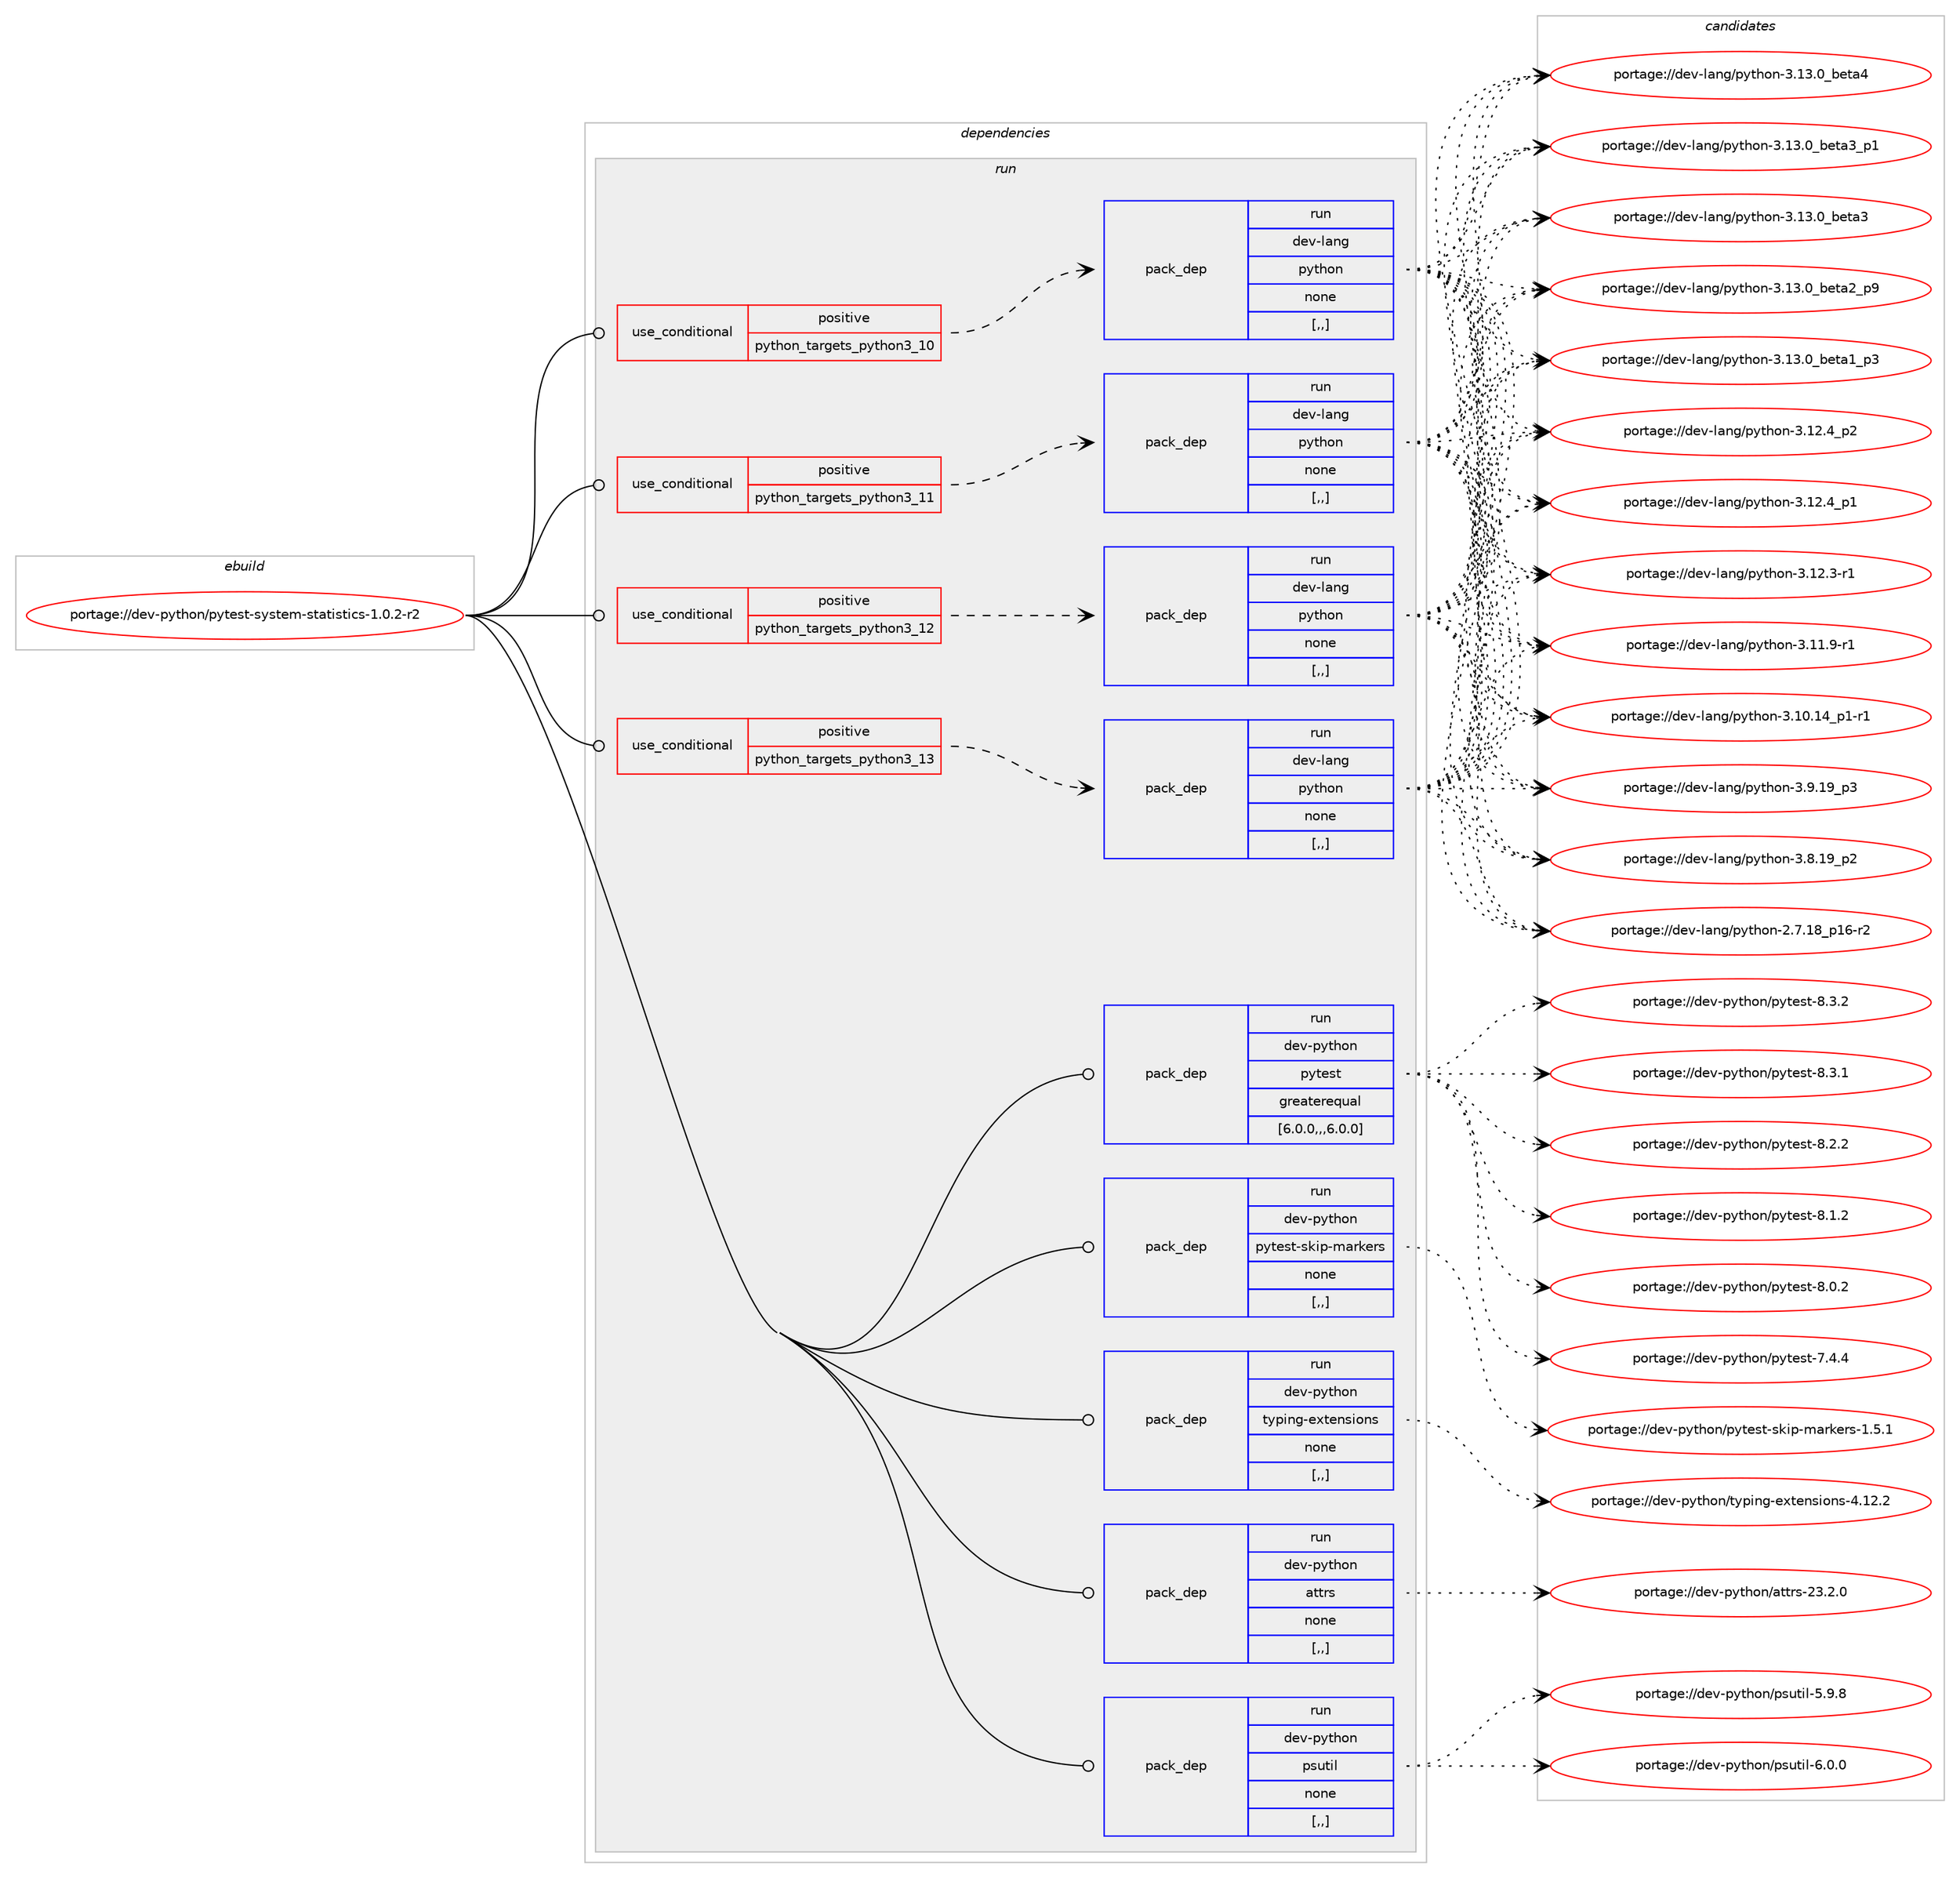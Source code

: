digraph prolog {

# *************
# Graph options
# *************

newrank=true;
concentrate=true;
compound=true;
graph [rankdir=LR,fontname=Helvetica,fontsize=10,ranksep=1.5];#, ranksep=2.5, nodesep=0.2];
edge  [arrowhead=vee];
node  [fontname=Helvetica,fontsize=10];

# **********
# The ebuild
# **********

subgraph cluster_leftcol {
color=gray;
label=<<i>ebuild</i>>;
id [label="portage://dev-python/pytest-system-statistics-1.0.2-r2", color=red, width=4, href="../dev-python/pytest-system-statistics-1.0.2-r2.svg"];
}

# ****************
# The dependencies
# ****************

subgraph cluster_midcol {
color=gray;
label=<<i>dependencies</i>>;
subgraph cluster_compile {
fillcolor="#eeeeee";
style=filled;
label=<<i>compile</i>>;
}
subgraph cluster_compileandrun {
fillcolor="#eeeeee";
style=filled;
label=<<i>compile and run</i>>;
}
subgraph cluster_run {
fillcolor="#eeeeee";
style=filled;
label=<<i>run</i>>;
subgraph cond38160 {
dependency159827 [label=<<TABLE BORDER="0" CELLBORDER="1" CELLSPACING="0" CELLPADDING="4"><TR><TD ROWSPAN="3" CELLPADDING="10">use_conditional</TD></TR><TR><TD>positive</TD></TR><TR><TD>python_targets_python3_10</TD></TR></TABLE>>, shape=none, color=red];
subgraph pack120398 {
dependency159828 [label=<<TABLE BORDER="0" CELLBORDER="1" CELLSPACING="0" CELLPADDING="4" WIDTH="220"><TR><TD ROWSPAN="6" CELLPADDING="30">pack_dep</TD></TR><TR><TD WIDTH="110">run</TD></TR><TR><TD>dev-lang</TD></TR><TR><TD>python</TD></TR><TR><TD>none</TD></TR><TR><TD>[,,]</TD></TR></TABLE>>, shape=none, color=blue];
}
dependency159827:e -> dependency159828:w [weight=20,style="dashed",arrowhead="vee"];
}
id:e -> dependency159827:w [weight=20,style="solid",arrowhead="odot"];
subgraph cond38161 {
dependency159829 [label=<<TABLE BORDER="0" CELLBORDER="1" CELLSPACING="0" CELLPADDING="4"><TR><TD ROWSPAN="3" CELLPADDING="10">use_conditional</TD></TR><TR><TD>positive</TD></TR><TR><TD>python_targets_python3_11</TD></TR></TABLE>>, shape=none, color=red];
subgraph pack120399 {
dependency159830 [label=<<TABLE BORDER="0" CELLBORDER="1" CELLSPACING="0" CELLPADDING="4" WIDTH="220"><TR><TD ROWSPAN="6" CELLPADDING="30">pack_dep</TD></TR><TR><TD WIDTH="110">run</TD></TR><TR><TD>dev-lang</TD></TR><TR><TD>python</TD></TR><TR><TD>none</TD></TR><TR><TD>[,,]</TD></TR></TABLE>>, shape=none, color=blue];
}
dependency159829:e -> dependency159830:w [weight=20,style="dashed",arrowhead="vee"];
}
id:e -> dependency159829:w [weight=20,style="solid",arrowhead="odot"];
subgraph cond38162 {
dependency159831 [label=<<TABLE BORDER="0" CELLBORDER="1" CELLSPACING="0" CELLPADDING="4"><TR><TD ROWSPAN="3" CELLPADDING="10">use_conditional</TD></TR><TR><TD>positive</TD></TR><TR><TD>python_targets_python3_12</TD></TR></TABLE>>, shape=none, color=red];
subgraph pack120400 {
dependency159832 [label=<<TABLE BORDER="0" CELLBORDER="1" CELLSPACING="0" CELLPADDING="4" WIDTH="220"><TR><TD ROWSPAN="6" CELLPADDING="30">pack_dep</TD></TR><TR><TD WIDTH="110">run</TD></TR><TR><TD>dev-lang</TD></TR><TR><TD>python</TD></TR><TR><TD>none</TD></TR><TR><TD>[,,]</TD></TR></TABLE>>, shape=none, color=blue];
}
dependency159831:e -> dependency159832:w [weight=20,style="dashed",arrowhead="vee"];
}
id:e -> dependency159831:w [weight=20,style="solid",arrowhead="odot"];
subgraph cond38163 {
dependency159833 [label=<<TABLE BORDER="0" CELLBORDER="1" CELLSPACING="0" CELLPADDING="4"><TR><TD ROWSPAN="3" CELLPADDING="10">use_conditional</TD></TR><TR><TD>positive</TD></TR><TR><TD>python_targets_python3_13</TD></TR></TABLE>>, shape=none, color=red];
subgraph pack120401 {
dependency159834 [label=<<TABLE BORDER="0" CELLBORDER="1" CELLSPACING="0" CELLPADDING="4" WIDTH="220"><TR><TD ROWSPAN="6" CELLPADDING="30">pack_dep</TD></TR><TR><TD WIDTH="110">run</TD></TR><TR><TD>dev-lang</TD></TR><TR><TD>python</TD></TR><TR><TD>none</TD></TR><TR><TD>[,,]</TD></TR></TABLE>>, shape=none, color=blue];
}
dependency159833:e -> dependency159834:w [weight=20,style="dashed",arrowhead="vee"];
}
id:e -> dependency159833:w [weight=20,style="solid",arrowhead="odot"];
subgraph pack120402 {
dependency159835 [label=<<TABLE BORDER="0" CELLBORDER="1" CELLSPACING="0" CELLPADDING="4" WIDTH="220"><TR><TD ROWSPAN="6" CELLPADDING="30">pack_dep</TD></TR><TR><TD WIDTH="110">run</TD></TR><TR><TD>dev-python</TD></TR><TR><TD>attrs</TD></TR><TR><TD>none</TD></TR><TR><TD>[,,]</TD></TR></TABLE>>, shape=none, color=blue];
}
id:e -> dependency159835:w [weight=20,style="solid",arrowhead="odot"];
subgraph pack120403 {
dependency159836 [label=<<TABLE BORDER="0" CELLBORDER="1" CELLSPACING="0" CELLPADDING="4" WIDTH="220"><TR><TD ROWSPAN="6" CELLPADDING="30">pack_dep</TD></TR><TR><TD WIDTH="110">run</TD></TR><TR><TD>dev-python</TD></TR><TR><TD>psutil</TD></TR><TR><TD>none</TD></TR><TR><TD>[,,]</TD></TR></TABLE>>, shape=none, color=blue];
}
id:e -> dependency159836:w [weight=20,style="solid",arrowhead="odot"];
subgraph pack120404 {
dependency159837 [label=<<TABLE BORDER="0" CELLBORDER="1" CELLSPACING="0" CELLPADDING="4" WIDTH="220"><TR><TD ROWSPAN="6" CELLPADDING="30">pack_dep</TD></TR><TR><TD WIDTH="110">run</TD></TR><TR><TD>dev-python</TD></TR><TR><TD>pytest</TD></TR><TR><TD>greaterequal</TD></TR><TR><TD>[6.0.0,,,6.0.0]</TD></TR></TABLE>>, shape=none, color=blue];
}
id:e -> dependency159837:w [weight=20,style="solid",arrowhead="odot"];
subgraph pack120405 {
dependency159838 [label=<<TABLE BORDER="0" CELLBORDER="1" CELLSPACING="0" CELLPADDING="4" WIDTH="220"><TR><TD ROWSPAN="6" CELLPADDING="30">pack_dep</TD></TR><TR><TD WIDTH="110">run</TD></TR><TR><TD>dev-python</TD></TR><TR><TD>pytest-skip-markers</TD></TR><TR><TD>none</TD></TR><TR><TD>[,,]</TD></TR></TABLE>>, shape=none, color=blue];
}
id:e -> dependency159838:w [weight=20,style="solid",arrowhead="odot"];
subgraph pack120406 {
dependency159839 [label=<<TABLE BORDER="0" CELLBORDER="1" CELLSPACING="0" CELLPADDING="4" WIDTH="220"><TR><TD ROWSPAN="6" CELLPADDING="30">pack_dep</TD></TR><TR><TD WIDTH="110">run</TD></TR><TR><TD>dev-python</TD></TR><TR><TD>typing-extensions</TD></TR><TR><TD>none</TD></TR><TR><TD>[,,]</TD></TR></TABLE>>, shape=none, color=blue];
}
id:e -> dependency159839:w [weight=20,style="solid",arrowhead="odot"];
}
}

# **************
# The candidates
# **************

subgraph cluster_choices {
rank=same;
color=gray;
label=<<i>candidates</i>>;

subgraph choice120398 {
color=black;
nodesep=1;
choice1001011184510897110103471121211161041111104551464951464895981011169752 [label="portage://dev-lang/python-3.13.0_beta4", color=red, width=4,href="../dev-lang/python-3.13.0_beta4.svg"];
choice10010111845108971101034711212111610411111045514649514648959810111697519511249 [label="portage://dev-lang/python-3.13.0_beta3_p1", color=red, width=4,href="../dev-lang/python-3.13.0_beta3_p1.svg"];
choice1001011184510897110103471121211161041111104551464951464895981011169751 [label="portage://dev-lang/python-3.13.0_beta3", color=red, width=4,href="../dev-lang/python-3.13.0_beta3.svg"];
choice10010111845108971101034711212111610411111045514649514648959810111697509511257 [label="portage://dev-lang/python-3.13.0_beta2_p9", color=red, width=4,href="../dev-lang/python-3.13.0_beta2_p9.svg"];
choice10010111845108971101034711212111610411111045514649514648959810111697499511251 [label="portage://dev-lang/python-3.13.0_beta1_p3", color=red, width=4,href="../dev-lang/python-3.13.0_beta1_p3.svg"];
choice100101118451089711010347112121116104111110455146495046529511250 [label="portage://dev-lang/python-3.12.4_p2", color=red, width=4,href="../dev-lang/python-3.12.4_p2.svg"];
choice100101118451089711010347112121116104111110455146495046529511249 [label="portage://dev-lang/python-3.12.4_p1", color=red, width=4,href="../dev-lang/python-3.12.4_p1.svg"];
choice100101118451089711010347112121116104111110455146495046514511449 [label="portage://dev-lang/python-3.12.3-r1", color=red, width=4,href="../dev-lang/python-3.12.3-r1.svg"];
choice100101118451089711010347112121116104111110455146494946574511449 [label="portage://dev-lang/python-3.11.9-r1", color=red, width=4,href="../dev-lang/python-3.11.9-r1.svg"];
choice100101118451089711010347112121116104111110455146494846495295112494511449 [label="portage://dev-lang/python-3.10.14_p1-r1", color=red, width=4,href="../dev-lang/python-3.10.14_p1-r1.svg"];
choice100101118451089711010347112121116104111110455146574649579511251 [label="portage://dev-lang/python-3.9.19_p3", color=red, width=4,href="../dev-lang/python-3.9.19_p3.svg"];
choice100101118451089711010347112121116104111110455146564649579511250 [label="portage://dev-lang/python-3.8.19_p2", color=red, width=4,href="../dev-lang/python-3.8.19_p2.svg"];
choice100101118451089711010347112121116104111110455046554649569511249544511450 [label="portage://dev-lang/python-2.7.18_p16-r2", color=red, width=4,href="../dev-lang/python-2.7.18_p16-r2.svg"];
dependency159828:e -> choice1001011184510897110103471121211161041111104551464951464895981011169752:w [style=dotted,weight="100"];
dependency159828:e -> choice10010111845108971101034711212111610411111045514649514648959810111697519511249:w [style=dotted,weight="100"];
dependency159828:e -> choice1001011184510897110103471121211161041111104551464951464895981011169751:w [style=dotted,weight="100"];
dependency159828:e -> choice10010111845108971101034711212111610411111045514649514648959810111697509511257:w [style=dotted,weight="100"];
dependency159828:e -> choice10010111845108971101034711212111610411111045514649514648959810111697499511251:w [style=dotted,weight="100"];
dependency159828:e -> choice100101118451089711010347112121116104111110455146495046529511250:w [style=dotted,weight="100"];
dependency159828:e -> choice100101118451089711010347112121116104111110455146495046529511249:w [style=dotted,weight="100"];
dependency159828:e -> choice100101118451089711010347112121116104111110455146495046514511449:w [style=dotted,weight="100"];
dependency159828:e -> choice100101118451089711010347112121116104111110455146494946574511449:w [style=dotted,weight="100"];
dependency159828:e -> choice100101118451089711010347112121116104111110455146494846495295112494511449:w [style=dotted,weight="100"];
dependency159828:e -> choice100101118451089711010347112121116104111110455146574649579511251:w [style=dotted,weight="100"];
dependency159828:e -> choice100101118451089711010347112121116104111110455146564649579511250:w [style=dotted,weight="100"];
dependency159828:e -> choice100101118451089711010347112121116104111110455046554649569511249544511450:w [style=dotted,weight="100"];
}
subgraph choice120399 {
color=black;
nodesep=1;
choice1001011184510897110103471121211161041111104551464951464895981011169752 [label="portage://dev-lang/python-3.13.0_beta4", color=red, width=4,href="../dev-lang/python-3.13.0_beta4.svg"];
choice10010111845108971101034711212111610411111045514649514648959810111697519511249 [label="portage://dev-lang/python-3.13.0_beta3_p1", color=red, width=4,href="../dev-lang/python-3.13.0_beta3_p1.svg"];
choice1001011184510897110103471121211161041111104551464951464895981011169751 [label="portage://dev-lang/python-3.13.0_beta3", color=red, width=4,href="../dev-lang/python-3.13.0_beta3.svg"];
choice10010111845108971101034711212111610411111045514649514648959810111697509511257 [label="portage://dev-lang/python-3.13.0_beta2_p9", color=red, width=4,href="../dev-lang/python-3.13.0_beta2_p9.svg"];
choice10010111845108971101034711212111610411111045514649514648959810111697499511251 [label="portage://dev-lang/python-3.13.0_beta1_p3", color=red, width=4,href="../dev-lang/python-3.13.0_beta1_p3.svg"];
choice100101118451089711010347112121116104111110455146495046529511250 [label="portage://dev-lang/python-3.12.4_p2", color=red, width=4,href="../dev-lang/python-3.12.4_p2.svg"];
choice100101118451089711010347112121116104111110455146495046529511249 [label="portage://dev-lang/python-3.12.4_p1", color=red, width=4,href="../dev-lang/python-3.12.4_p1.svg"];
choice100101118451089711010347112121116104111110455146495046514511449 [label="portage://dev-lang/python-3.12.3-r1", color=red, width=4,href="../dev-lang/python-3.12.3-r1.svg"];
choice100101118451089711010347112121116104111110455146494946574511449 [label="portage://dev-lang/python-3.11.9-r1", color=red, width=4,href="../dev-lang/python-3.11.9-r1.svg"];
choice100101118451089711010347112121116104111110455146494846495295112494511449 [label="portage://dev-lang/python-3.10.14_p1-r1", color=red, width=4,href="../dev-lang/python-3.10.14_p1-r1.svg"];
choice100101118451089711010347112121116104111110455146574649579511251 [label="portage://dev-lang/python-3.9.19_p3", color=red, width=4,href="../dev-lang/python-3.9.19_p3.svg"];
choice100101118451089711010347112121116104111110455146564649579511250 [label="portage://dev-lang/python-3.8.19_p2", color=red, width=4,href="../dev-lang/python-3.8.19_p2.svg"];
choice100101118451089711010347112121116104111110455046554649569511249544511450 [label="portage://dev-lang/python-2.7.18_p16-r2", color=red, width=4,href="../dev-lang/python-2.7.18_p16-r2.svg"];
dependency159830:e -> choice1001011184510897110103471121211161041111104551464951464895981011169752:w [style=dotted,weight="100"];
dependency159830:e -> choice10010111845108971101034711212111610411111045514649514648959810111697519511249:w [style=dotted,weight="100"];
dependency159830:e -> choice1001011184510897110103471121211161041111104551464951464895981011169751:w [style=dotted,weight="100"];
dependency159830:e -> choice10010111845108971101034711212111610411111045514649514648959810111697509511257:w [style=dotted,weight="100"];
dependency159830:e -> choice10010111845108971101034711212111610411111045514649514648959810111697499511251:w [style=dotted,weight="100"];
dependency159830:e -> choice100101118451089711010347112121116104111110455146495046529511250:w [style=dotted,weight="100"];
dependency159830:e -> choice100101118451089711010347112121116104111110455146495046529511249:w [style=dotted,weight="100"];
dependency159830:e -> choice100101118451089711010347112121116104111110455146495046514511449:w [style=dotted,weight="100"];
dependency159830:e -> choice100101118451089711010347112121116104111110455146494946574511449:w [style=dotted,weight="100"];
dependency159830:e -> choice100101118451089711010347112121116104111110455146494846495295112494511449:w [style=dotted,weight="100"];
dependency159830:e -> choice100101118451089711010347112121116104111110455146574649579511251:w [style=dotted,weight="100"];
dependency159830:e -> choice100101118451089711010347112121116104111110455146564649579511250:w [style=dotted,weight="100"];
dependency159830:e -> choice100101118451089711010347112121116104111110455046554649569511249544511450:w [style=dotted,weight="100"];
}
subgraph choice120400 {
color=black;
nodesep=1;
choice1001011184510897110103471121211161041111104551464951464895981011169752 [label="portage://dev-lang/python-3.13.0_beta4", color=red, width=4,href="../dev-lang/python-3.13.0_beta4.svg"];
choice10010111845108971101034711212111610411111045514649514648959810111697519511249 [label="portage://dev-lang/python-3.13.0_beta3_p1", color=red, width=4,href="../dev-lang/python-3.13.0_beta3_p1.svg"];
choice1001011184510897110103471121211161041111104551464951464895981011169751 [label="portage://dev-lang/python-3.13.0_beta3", color=red, width=4,href="../dev-lang/python-3.13.0_beta3.svg"];
choice10010111845108971101034711212111610411111045514649514648959810111697509511257 [label="portage://dev-lang/python-3.13.0_beta2_p9", color=red, width=4,href="../dev-lang/python-3.13.0_beta2_p9.svg"];
choice10010111845108971101034711212111610411111045514649514648959810111697499511251 [label="portage://dev-lang/python-3.13.0_beta1_p3", color=red, width=4,href="../dev-lang/python-3.13.0_beta1_p3.svg"];
choice100101118451089711010347112121116104111110455146495046529511250 [label="portage://dev-lang/python-3.12.4_p2", color=red, width=4,href="../dev-lang/python-3.12.4_p2.svg"];
choice100101118451089711010347112121116104111110455146495046529511249 [label="portage://dev-lang/python-3.12.4_p1", color=red, width=4,href="../dev-lang/python-3.12.4_p1.svg"];
choice100101118451089711010347112121116104111110455146495046514511449 [label="portage://dev-lang/python-3.12.3-r1", color=red, width=4,href="../dev-lang/python-3.12.3-r1.svg"];
choice100101118451089711010347112121116104111110455146494946574511449 [label="portage://dev-lang/python-3.11.9-r1", color=red, width=4,href="../dev-lang/python-3.11.9-r1.svg"];
choice100101118451089711010347112121116104111110455146494846495295112494511449 [label="portage://dev-lang/python-3.10.14_p1-r1", color=red, width=4,href="../dev-lang/python-3.10.14_p1-r1.svg"];
choice100101118451089711010347112121116104111110455146574649579511251 [label="portage://dev-lang/python-3.9.19_p3", color=red, width=4,href="../dev-lang/python-3.9.19_p3.svg"];
choice100101118451089711010347112121116104111110455146564649579511250 [label="portage://dev-lang/python-3.8.19_p2", color=red, width=4,href="../dev-lang/python-3.8.19_p2.svg"];
choice100101118451089711010347112121116104111110455046554649569511249544511450 [label="portage://dev-lang/python-2.7.18_p16-r2", color=red, width=4,href="../dev-lang/python-2.7.18_p16-r2.svg"];
dependency159832:e -> choice1001011184510897110103471121211161041111104551464951464895981011169752:w [style=dotted,weight="100"];
dependency159832:e -> choice10010111845108971101034711212111610411111045514649514648959810111697519511249:w [style=dotted,weight="100"];
dependency159832:e -> choice1001011184510897110103471121211161041111104551464951464895981011169751:w [style=dotted,weight="100"];
dependency159832:e -> choice10010111845108971101034711212111610411111045514649514648959810111697509511257:w [style=dotted,weight="100"];
dependency159832:e -> choice10010111845108971101034711212111610411111045514649514648959810111697499511251:w [style=dotted,weight="100"];
dependency159832:e -> choice100101118451089711010347112121116104111110455146495046529511250:w [style=dotted,weight="100"];
dependency159832:e -> choice100101118451089711010347112121116104111110455146495046529511249:w [style=dotted,weight="100"];
dependency159832:e -> choice100101118451089711010347112121116104111110455146495046514511449:w [style=dotted,weight="100"];
dependency159832:e -> choice100101118451089711010347112121116104111110455146494946574511449:w [style=dotted,weight="100"];
dependency159832:e -> choice100101118451089711010347112121116104111110455146494846495295112494511449:w [style=dotted,weight="100"];
dependency159832:e -> choice100101118451089711010347112121116104111110455146574649579511251:w [style=dotted,weight="100"];
dependency159832:e -> choice100101118451089711010347112121116104111110455146564649579511250:w [style=dotted,weight="100"];
dependency159832:e -> choice100101118451089711010347112121116104111110455046554649569511249544511450:w [style=dotted,weight="100"];
}
subgraph choice120401 {
color=black;
nodesep=1;
choice1001011184510897110103471121211161041111104551464951464895981011169752 [label="portage://dev-lang/python-3.13.0_beta4", color=red, width=4,href="../dev-lang/python-3.13.0_beta4.svg"];
choice10010111845108971101034711212111610411111045514649514648959810111697519511249 [label="portage://dev-lang/python-3.13.0_beta3_p1", color=red, width=4,href="../dev-lang/python-3.13.0_beta3_p1.svg"];
choice1001011184510897110103471121211161041111104551464951464895981011169751 [label="portage://dev-lang/python-3.13.0_beta3", color=red, width=4,href="../dev-lang/python-3.13.0_beta3.svg"];
choice10010111845108971101034711212111610411111045514649514648959810111697509511257 [label="portage://dev-lang/python-3.13.0_beta2_p9", color=red, width=4,href="../dev-lang/python-3.13.0_beta2_p9.svg"];
choice10010111845108971101034711212111610411111045514649514648959810111697499511251 [label="portage://dev-lang/python-3.13.0_beta1_p3", color=red, width=4,href="../dev-lang/python-3.13.0_beta1_p3.svg"];
choice100101118451089711010347112121116104111110455146495046529511250 [label="portage://dev-lang/python-3.12.4_p2", color=red, width=4,href="../dev-lang/python-3.12.4_p2.svg"];
choice100101118451089711010347112121116104111110455146495046529511249 [label="portage://dev-lang/python-3.12.4_p1", color=red, width=4,href="../dev-lang/python-3.12.4_p1.svg"];
choice100101118451089711010347112121116104111110455146495046514511449 [label="portage://dev-lang/python-3.12.3-r1", color=red, width=4,href="../dev-lang/python-3.12.3-r1.svg"];
choice100101118451089711010347112121116104111110455146494946574511449 [label="portage://dev-lang/python-3.11.9-r1", color=red, width=4,href="../dev-lang/python-3.11.9-r1.svg"];
choice100101118451089711010347112121116104111110455146494846495295112494511449 [label="portage://dev-lang/python-3.10.14_p1-r1", color=red, width=4,href="../dev-lang/python-3.10.14_p1-r1.svg"];
choice100101118451089711010347112121116104111110455146574649579511251 [label="portage://dev-lang/python-3.9.19_p3", color=red, width=4,href="../dev-lang/python-3.9.19_p3.svg"];
choice100101118451089711010347112121116104111110455146564649579511250 [label="portage://dev-lang/python-3.8.19_p2", color=red, width=4,href="../dev-lang/python-3.8.19_p2.svg"];
choice100101118451089711010347112121116104111110455046554649569511249544511450 [label="portage://dev-lang/python-2.7.18_p16-r2", color=red, width=4,href="../dev-lang/python-2.7.18_p16-r2.svg"];
dependency159834:e -> choice1001011184510897110103471121211161041111104551464951464895981011169752:w [style=dotted,weight="100"];
dependency159834:e -> choice10010111845108971101034711212111610411111045514649514648959810111697519511249:w [style=dotted,weight="100"];
dependency159834:e -> choice1001011184510897110103471121211161041111104551464951464895981011169751:w [style=dotted,weight="100"];
dependency159834:e -> choice10010111845108971101034711212111610411111045514649514648959810111697509511257:w [style=dotted,weight="100"];
dependency159834:e -> choice10010111845108971101034711212111610411111045514649514648959810111697499511251:w [style=dotted,weight="100"];
dependency159834:e -> choice100101118451089711010347112121116104111110455146495046529511250:w [style=dotted,weight="100"];
dependency159834:e -> choice100101118451089711010347112121116104111110455146495046529511249:w [style=dotted,weight="100"];
dependency159834:e -> choice100101118451089711010347112121116104111110455146495046514511449:w [style=dotted,weight="100"];
dependency159834:e -> choice100101118451089711010347112121116104111110455146494946574511449:w [style=dotted,weight="100"];
dependency159834:e -> choice100101118451089711010347112121116104111110455146494846495295112494511449:w [style=dotted,weight="100"];
dependency159834:e -> choice100101118451089711010347112121116104111110455146574649579511251:w [style=dotted,weight="100"];
dependency159834:e -> choice100101118451089711010347112121116104111110455146564649579511250:w [style=dotted,weight="100"];
dependency159834:e -> choice100101118451089711010347112121116104111110455046554649569511249544511450:w [style=dotted,weight="100"];
}
subgraph choice120402 {
color=black;
nodesep=1;
choice10010111845112121116104111110479711611611411545505146504648 [label="portage://dev-python/attrs-23.2.0", color=red, width=4,href="../dev-python/attrs-23.2.0.svg"];
dependency159835:e -> choice10010111845112121116104111110479711611611411545505146504648:w [style=dotted,weight="100"];
}
subgraph choice120403 {
color=black;
nodesep=1;
choice1001011184511212111610411111047112115117116105108455446484648 [label="portage://dev-python/psutil-6.0.0", color=red, width=4,href="../dev-python/psutil-6.0.0.svg"];
choice1001011184511212111610411111047112115117116105108455346574656 [label="portage://dev-python/psutil-5.9.8", color=red, width=4,href="../dev-python/psutil-5.9.8.svg"];
dependency159836:e -> choice1001011184511212111610411111047112115117116105108455446484648:w [style=dotted,weight="100"];
dependency159836:e -> choice1001011184511212111610411111047112115117116105108455346574656:w [style=dotted,weight="100"];
}
subgraph choice120404 {
color=black;
nodesep=1;
choice1001011184511212111610411111047112121116101115116455646514650 [label="portage://dev-python/pytest-8.3.2", color=red, width=4,href="../dev-python/pytest-8.3.2.svg"];
choice1001011184511212111610411111047112121116101115116455646514649 [label="portage://dev-python/pytest-8.3.1", color=red, width=4,href="../dev-python/pytest-8.3.1.svg"];
choice1001011184511212111610411111047112121116101115116455646504650 [label="portage://dev-python/pytest-8.2.2", color=red, width=4,href="../dev-python/pytest-8.2.2.svg"];
choice1001011184511212111610411111047112121116101115116455646494650 [label="portage://dev-python/pytest-8.1.2", color=red, width=4,href="../dev-python/pytest-8.1.2.svg"];
choice1001011184511212111610411111047112121116101115116455646484650 [label="portage://dev-python/pytest-8.0.2", color=red, width=4,href="../dev-python/pytest-8.0.2.svg"];
choice1001011184511212111610411111047112121116101115116455546524652 [label="portage://dev-python/pytest-7.4.4", color=red, width=4,href="../dev-python/pytest-7.4.4.svg"];
dependency159837:e -> choice1001011184511212111610411111047112121116101115116455646514650:w [style=dotted,weight="100"];
dependency159837:e -> choice1001011184511212111610411111047112121116101115116455646514649:w [style=dotted,weight="100"];
dependency159837:e -> choice1001011184511212111610411111047112121116101115116455646504650:w [style=dotted,weight="100"];
dependency159837:e -> choice1001011184511212111610411111047112121116101115116455646494650:w [style=dotted,weight="100"];
dependency159837:e -> choice1001011184511212111610411111047112121116101115116455646484650:w [style=dotted,weight="100"];
dependency159837:e -> choice1001011184511212111610411111047112121116101115116455546524652:w [style=dotted,weight="100"];
}
subgraph choice120405 {
color=black;
nodesep=1;
choice1001011184511212111610411111047112121116101115116451151071051124510997114107101114115454946534649 [label="portage://dev-python/pytest-skip-markers-1.5.1", color=red, width=4,href="../dev-python/pytest-skip-markers-1.5.1.svg"];
dependency159838:e -> choice1001011184511212111610411111047112121116101115116451151071051124510997114107101114115454946534649:w [style=dotted,weight="100"];
}
subgraph choice120406 {
color=black;
nodesep=1;
choice10010111845112121116104111110471161211121051101034510112011610111011510511111011545524649504650 [label="portage://dev-python/typing-extensions-4.12.2", color=red, width=4,href="../dev-python/typing-extensions-4.12.2.svg"];
dependency159839:e -> choice10010111845112121116104111110471161211121051101034510112011610111011510511111011545524649504650:w [style=dotted,weight="100"];
}
}

}
